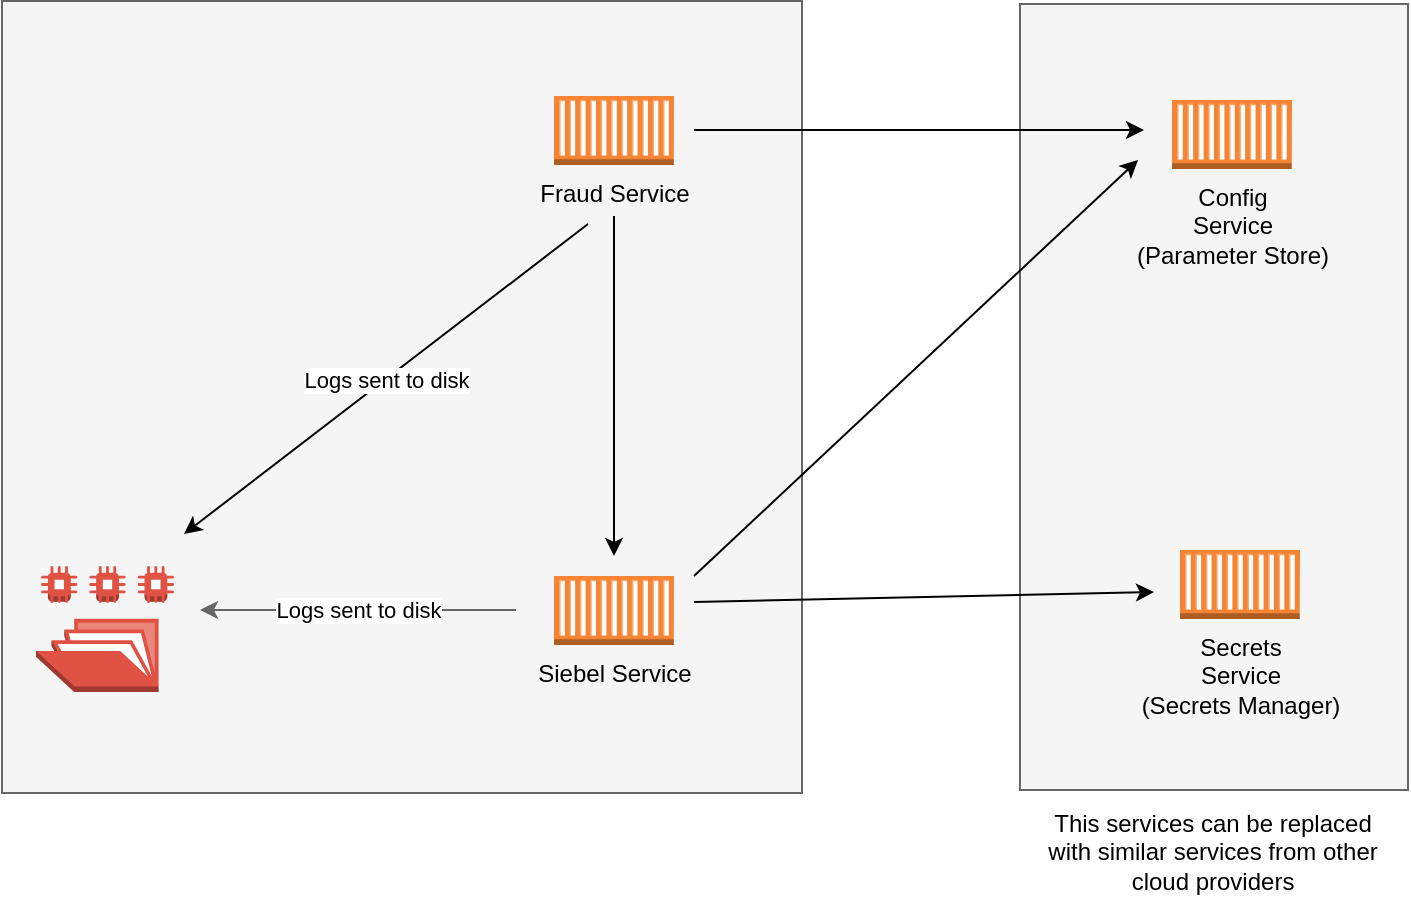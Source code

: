 <mxfile version="14.0.0" type="github">
  <diagram id="FHTQZz5_AwO-WzWTaoRn" name="Page-1">
    <mxGraphModel dx="1422" dy="772" grid="0" gridSize="10" guides="1" tooltips="1" connect="1" arrows="1" fold="1" page="1" pageScale="1" pageWidth="850" pageHeight="1100" math="0" shadow="0">
      <root>
        <mxCell id="0" />
        <mxCell id="1" parent="0" />
        <mxCell id="M3xBPs5E_41aVL5P-zRN-19" value="" style="rounded=0;whiteSpace=wrap;html=1;fillColor=#f5f5f5;strokeColor=#666666;fontColor=#333333;" parent="1" vertex="1">
          <mxGeometry x="64" y="52.5" width="400" height="396" as="geometry" />
        </mxCell>
        <mxCell id="M3xBPs5E_41aVL5P-zRN-18" value="" style="rounded=0;whiteSpace=wrap;html=1;fillColor=#f5f5f5;strokeColor=#666666;fontColor=#333333;" parent="1" vertex="1">
          <mxGeometry x="573" y="54" width="194" height="393" as="geometry" />
        </mxCell>
        <mxCell id="M3xBPs5E_41aVL5P-zRN-1" value="Config&lt;br&gt;Service&lt;br&gt;(Parameter Store)" style="outlineConnect=0;dashed=0;verticalLabelPosition=bottom;verticalAlign=top;align=center;html=1;shape=mxgraph.aws3.ec2_compute_container;fillColor=#F58534;gradientColor=none;" parent="1" vertex="1">
          <mxGeometry x="649" y="102" width="60" height="34.5" as="geometry" />
        </mxCell>
        <mxCell id="M3xBPs5E_41aVL5P-zRN-2" value="Secrets&lt;br&gt;Service &lt;br&gt;(Secrets Manager)" style="outlineConnect=0;dashed=0;verticalLabelPosition=bottom;verticalAlign=top;align=center;html=1;shape=mxgraph.aws3.ec2_compute_container;fillColor=#F58534;gradientColor=none;" parent="1" vertex="1">
          <mxGeometry x="653" y="327" width="60" height="34.5" as="geometry" />
        </mxCell>
        <mxCell id="M3xBPs5E_41aVL5P-zRN-5" style="rounded=0;orthogonalLoop=1;jettySize=auto;html=1;" parent="1" edge="1">
          <mxGeometry relative="1" as="geometry">
            <mxPoint x="635" y="117" as="targetPoint" />
            <mxPoint x="410" y="117" as="sourcePoint" />
          </mxGeometry>
        </mxCell>
        <mxCell id="M3xBPs5E_41aVL5P-zRN-8" style="edgeStyle=none;rounded=0;orthogonalLoop=1;jettySize=auto;html=1;" parent="1" edge="1">
          <mxGeometry relative="1" as="geometry">
            <mxPoint x="370" y="330" as="targetPoint" />
            <mxPoint x="370" y="160" as="sourcePoint" />
          </mxGeometry>
        </mxCell>
        <mxCell id="M3xBPs5E_41aVL5P-zRN-21" value="Logs sent to disk" style="edgeStyle=none;rounded=0;orthogonalLoop=1;jettySize=auto;html=1;" parent="1" edge="1">
          <mxGeometry relative="1" as="geometry">
            <mxPoint x="155" y="319" as="targetPoint" />
            <mxPoint x="357" y="164" as="sourcePoint" />
          </mxGeometry>
        </mxCell>
        <mxCell id="M3xBPs5E_41aVL5P-zRN-3" value="Fraud Service" style="outlineConnect=0;dashed=0;verticalLabelPosition=bottom;verticalAlign=top;align=center;html=1;shape=mxgraph.aws3.ec2_compute_container;fillColor=#F58534;gradientColor=none;" parent="1" vertex="1">
          <mxGeometry x="340" y="100" width="60" height="34.5" as="geometry" />
        </mxCell>
        <mxCell id="M3xBPs5E_41aVL5P-zRN-6" style="rounded=0;orthogonalLoop=1;jettySize=auto;html=1;" parent="1" edge="1">
          <mxGeometry relative="1" as="geometry">
            <mxPoint x="632" y="132" as="targetPoint" />
            <mxPoint x="410" y="340" as="sourcePoint" />
          </mxGeometry>
        </mxCell>
        <mxCell id="M3xBPs5E_41aVL5P-zRN-7" style="edgeStyle=none;rounded=0;orthogonalLoop=1;jettySize=auto;html=1;" parent="1" edge="1">
          <mxGeometry relative="1" as="geometry">
            <mxPoint x="640" y="348" as="targetPoint" />
            <mxPoint x="410" y="353" as="sourcePoint" />
          </mxGeometry>
        </mxCell>
        <mxCell id="M3xBPs5E_41aVL5P-zRN-22" value="&lt;span style=&quot;color: rgb(0 , 0 , 0) ; font-family: &amp;#34;helvetica&amp;#34; ; font-size: 11px ; font-style: normal ; font-weight: 400 ; letter-spacing: normal ; text-align: center ; text-indent: 0px ; text-transform: none ; word-spacing: 0px ; background-color: rgb(255 , 255 , 255) ; display: inline ; float: none&quot;&gt;Logs sent to disk&lt;/span&gt;&lt;br&gt;" style="edgeStyle=none;rounded=0;orthogonalLoop=1;jettySize=auto;html=1;fillColor=#F5F5F5;strokeColor=#666666;" parent="1" edge="1">
          <mxGeometry relative="1" as="geometry">
            <mxPoint x="163" y="357" as="targetPoint" />
            <mxPoint x="321" y="357" as="sourcePoint" />
          </mxGeometry>
        </mxCell>
        <mxCell id="M3xBPs5E_41aVL5P-zRN-4" value="Siebel Service" style="outlineConnect=0;dashed=0;verticalLabelPosition=bottom;verticalAlign=top;align=center;html=1;shape=mxgraph.aws3.ec2_compute_container;fillColor=#F58534;gradientColor=none;" parent="1" vertex="1">
          <mxGeometry x="340" y="340" width="60" height="34.5" as="geometry" />
        </mxCell>
        <mxCell id="M3xBPs5E_41aVL5P-zRN-20" value="" style="outlineConnect=0;dashed=0;verticalLabelPosition=bottom;verticalAlign=top;align=center;html=1;shape=mxgraph.aws3.efs_share;fillColor=#E05243;gradientColor=none;" parent="1" vertex="1">
          <mxGeometry x="81" y="335" width="69" height="63" as="geometry" />
        </mxCell>
        <mxCell id="pak5MohsP2p8bBSggsK7-1" value="This services can be replaced &lt;br&gt;with similar services from other &lt;br&gt;cloud providers" style="text;html=1;align=center;verticalAlign=middle;resizable=0;points=[];autosize=1;" vertex="1" parent="1">
          <mxGeometry x="581" y="455" width="175" height="46" as="geometry" />
        </mxCell>
      </root>
    </mxGraphModel>
  </diagram>
</mxfile>

